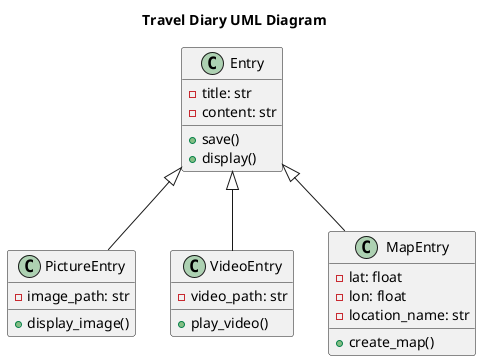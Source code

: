 @startuml TravelDiary
title Travel Diary UML Diagram

class Entry {
    - title: str
    - content: str
    + save()
    + display()
}

class PictureEntry {
    - image_path: str
    + display_image()
}

class VideoEntry {
    - video_path: str
    + play_video()
}

class MapEntry {
    - lat: float
    - lon: float
    - location_name: str
    + create_map()
}

Entry <|-- PictureEntry
Entry <|-- VideoEntry
Entry <|-- MapEntry

@enduml

